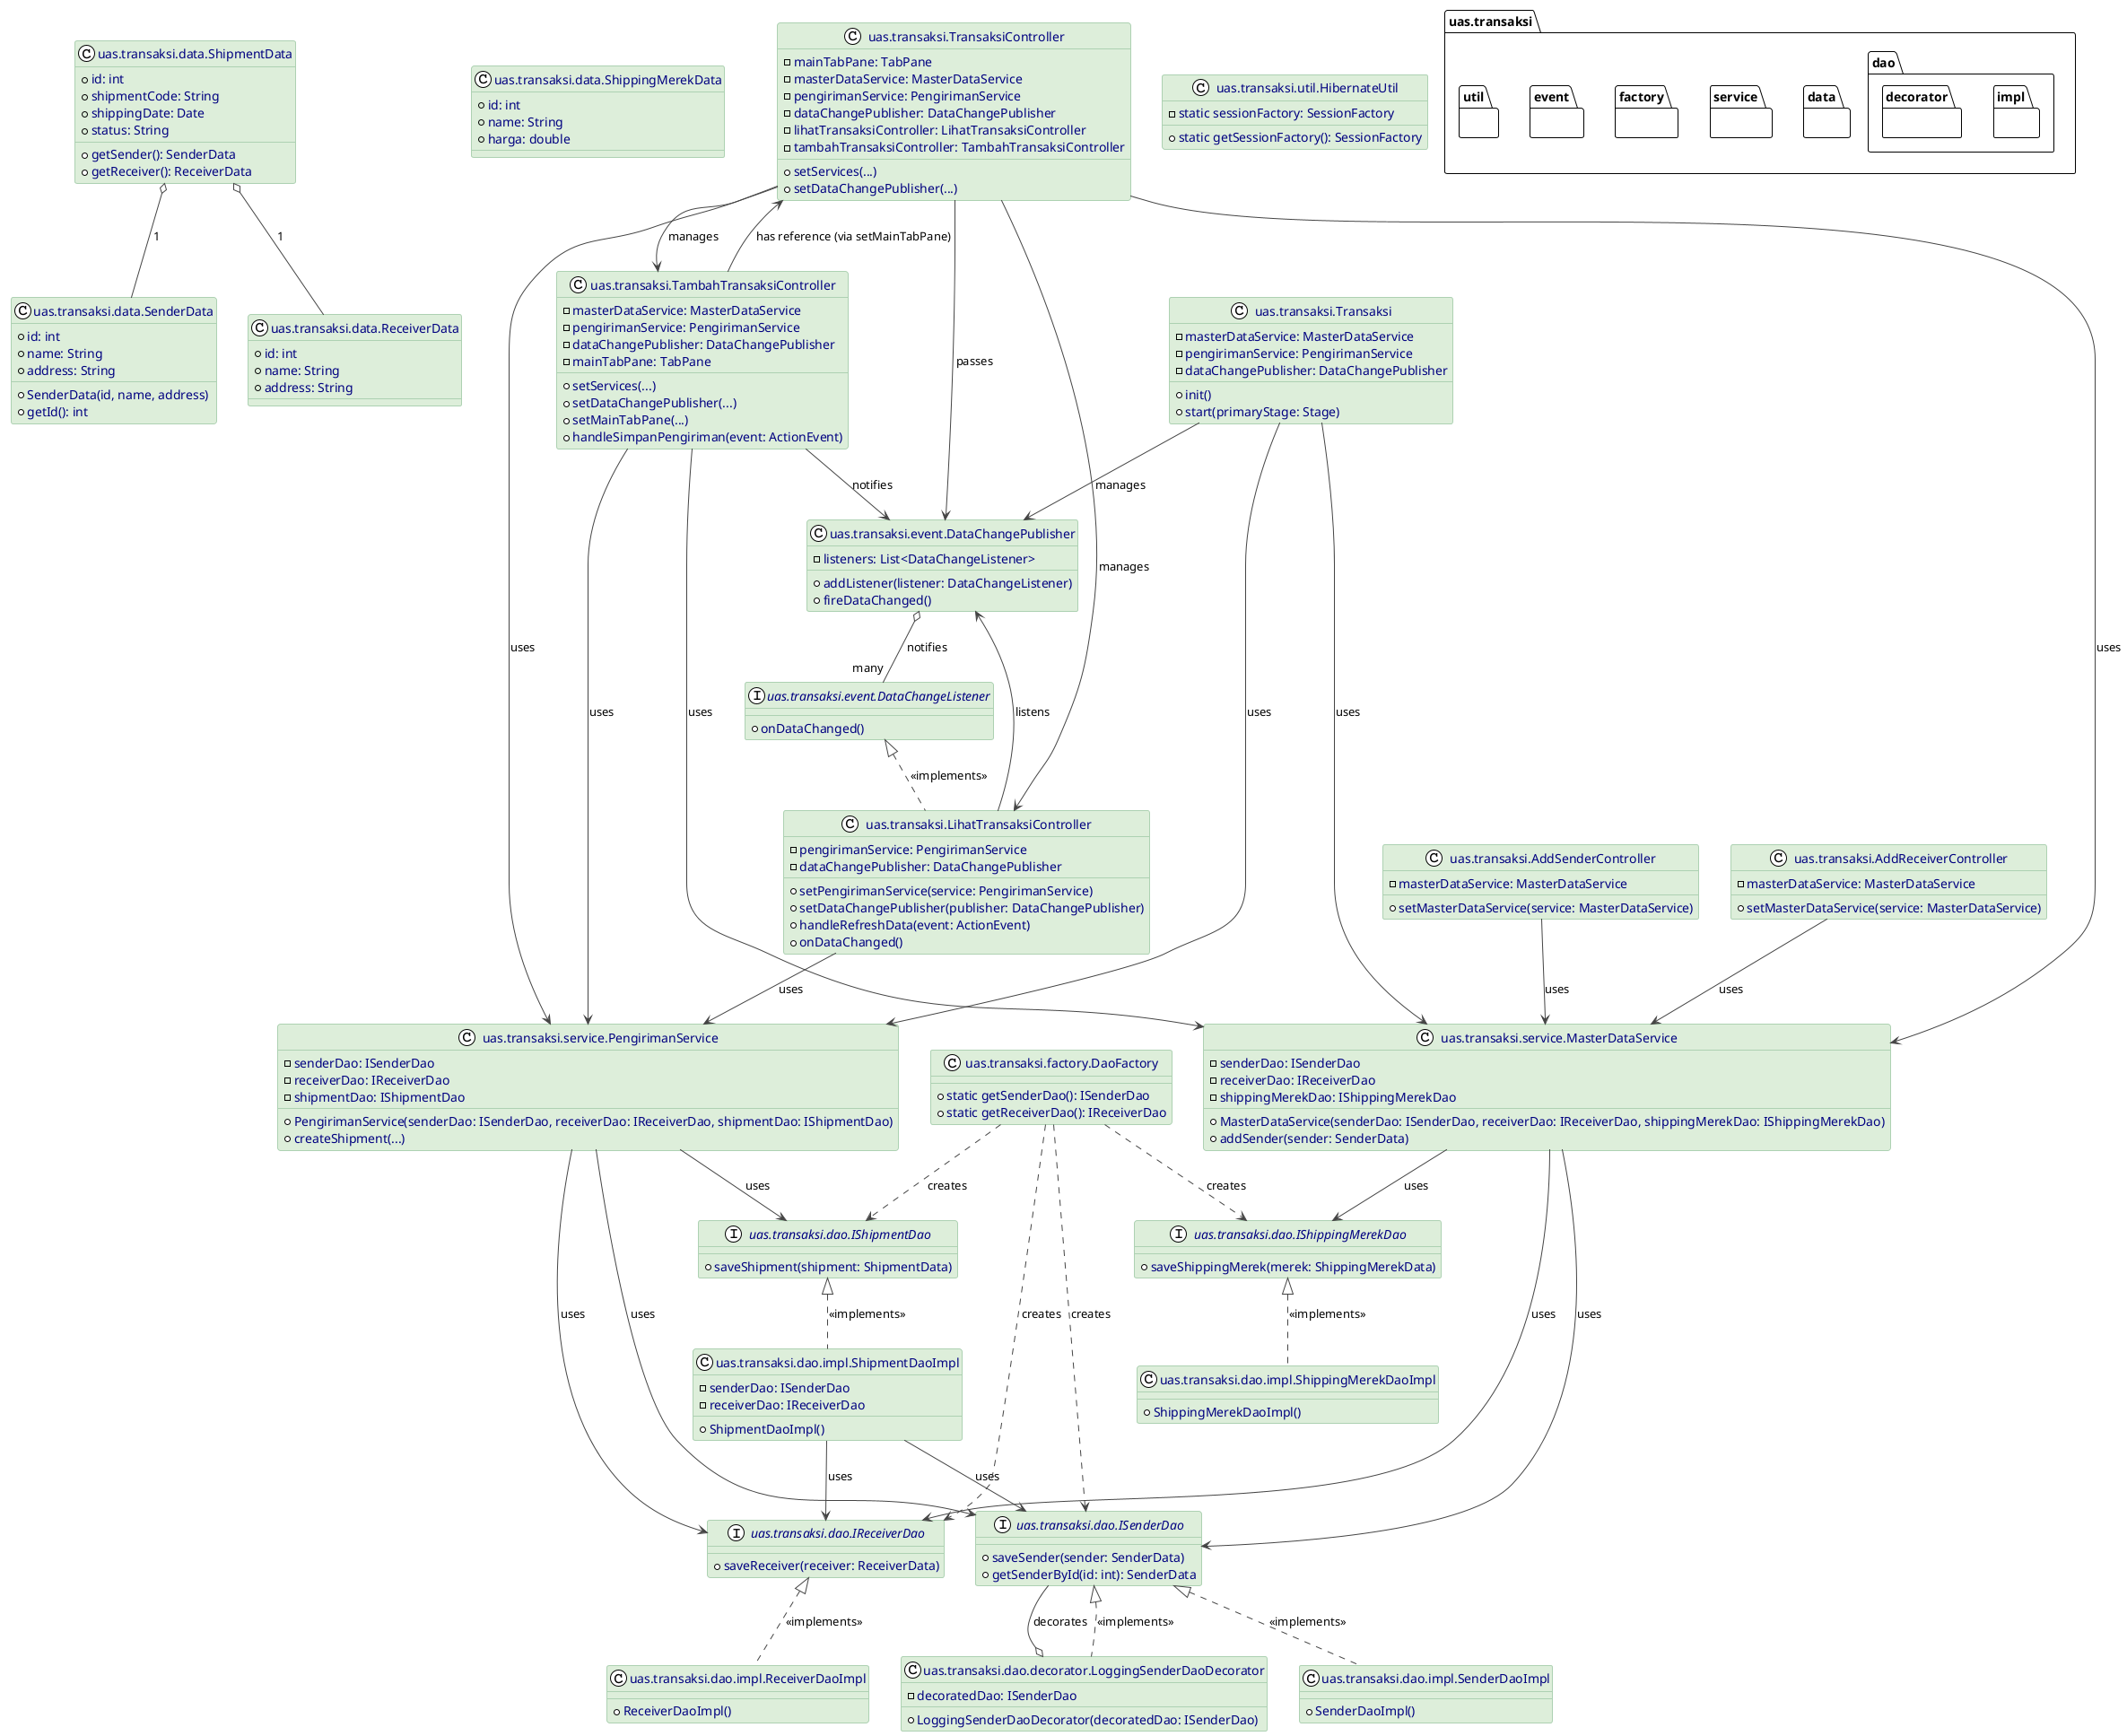 @startuml app_class_diagram
' Mengatur tema
!theme plain

' Mengatur warna untuk berbagai jenis elemen
skinparam class {
  BorderColor #ADD1B2
  BackgroundColor #DDEEDA
  FontColor #333333
}
skinparam interface {
  BorderColor #ADD1B2
  BackgroundColor #E1F0FF
  FontColor #333333
}
skinparam stereotype {
  BorderColor #BBBBBB
  BackgroundColor #EEEEEE
  FontColor #555555
}
skinparam ArrowColor #444444

' Mengatur gaya untuk agregasi dan komposisi
skinparam association {
    LinkColor #333333
    FontColor #333333
}
skinparam classAttribute {
    FontColor #000080
}
skinparam classMethod {
    FontColor #006400
}

' Deklarasi Paket
package "uas.transaksi" as app_pkg {
    package "dao" as dao_pkg {
        package "impl" as dao_impl_pkg {
        }
        package "decorator" as dao_decorator_pkg {
        }
    }
    package "data" as data_pkg {
    }
    package "service" as service_pkg {
    }
    package "factory" as factory_pkg {
    }
    package "event" as event_pkg {
    }
    package "util" as util_pkg {
    }
}

' Kelas-kelas Data (Entities)
class "uas.transaksi.data.SenderData" as SenderData {
  + id: int
  + name: String
  + address: String
  --
  + SenderData(id, name, address)
  + getId(): int
  ' ... (methods hidden for brevity)
}
class "uas.transaksi.data.ReceiverData" as ReceiverData {
  + id: int
  + name: String
  + address: String
  ' ...
}
class "uas.transaksi.data.ShippingMerekData" as ShippingMerekData {
  + id: int
  + name: String
  + harga: double
  ' ...
}
class "uas.transaksi.data.ShipmentData" as ShipmentData {
  + id: int
  + shipmentCode: String
  + shippingDate: Date
  + status: String
  --
  + getSender(): SenderData
  + getReceiver(): ReceiverData
  ' ...
}

' Interfaces DAO (ISP, OCP, DIP)
interface "uas.transaksi.dao.ISenderDao" as ISenderDao {
  + saveSender(sender: SenderData)
  + getSenderById(id: int): SenderData
  ' ...
}
interface "uas.transaksi.dao.IReceiverDao" as IReceiverDao {
  + saveReceiver(receiver: ReceiverData)
  ' ...
}
interface "uas.transaksi.dao.IShipmentDao" as IShipmentDao {
  + saveShipment(shipment: ShipmentData)
  ' ...
}
interface "uas.transaksi.dao.IShippingMerekDao" as IShippingMerekDao {
  + saveShippingMerek(merek: ShippingMerekData)
  ' ...
}

' Implementasi DAO (OCP, LSP)
class "uas.transaksi.dao.impl.SenderDaoImpl" as SenderDaoImpl {
  + SenderDaoImpl()
  ' ... implementasi metode ISenderDao
}
class "uas.transaksi.dao.impl.ReceiverDaoImpl" as ReceiverDaoImpl {
  + ReceiverDaoImpl()
  ' ...
}
class "uas.transaksi.dao.impl.ShippingMerekDaoImpl" as ShippingMerekDaoImpl {
  + ShippingMerekDaoImpl()
  ' ...
}
class "uas.transaksi.dao.impl.ShipmentDaoImpl" as ShipmentDaoImpl {
  - senderDao: ISenderDao
  - receiverDao: IReceiverDao
  + ShipmentDaoImpl()
  ' ...
}

' Decorator (Structural Pattern)
class "uas.transaksi.dao.decorator.LoggingSenderDaoDecorator" as LoggingSenderDaoDecorator {
  - decoratedDao: ISenderDao
  + LoggingSenderDaoDecorator(decoratedDao: ISenderDao)
  ' ... implementasi ISenderDao
}

' Service Layer (SRP, DIP)
class "uas.transaksi.service.MasterDataService" as MasterDataService {
  - senderDao: ISenderDao
  - receiverDao: IReceiverDao
  - shippingMerekDao: IShippingMerekDao
  + MasterDataService(senderDao: ISenderDao, receiverDao: IReceiverDao, shippingMerekDao: IShippingMerekDao)
  + addSender(sender: SenderData)
  ' ...
}
class "uas.transaksi.service.PengirimanService" as PengirimanService {
  - senderDao: ISenderDao
  - receiverDao: IReceiverDao
  - shipmentDao: IShipmentDao
  + PengirimanService(senderDao: ISenderDao, receiverDao: IReceiverDao, shipmentDao: IShipmentDao)
  + createShipment(...)
  ' ...
}

' Factory (Creational Pattern)
class "uas.transaksi.factory.DaoFactory" as DaoFactory {
  + static getSenderDao(): ISenderDao
  + static getReceiverDao(): IReceiverDao
  ' ...
}

' Observer Pattern (Behavioral Pattern)
interface "uas.transaksi.event.DataChangeListener" as DataChangeListener {
  + onDataChanged()
}
class "uas.transaksi.event.DataChangePublisher" as DataChangePublisher {
  - listeners: List<DataChangeListener>
  + addListener(listener: DataChangeListener)
  + fireDataChanged()
}

' Utility
class "uas.transaksi.util.HibernateUtil" as HibernateUtil {
  - static sessionFactory: SessionFactory
  + static getSessionFactory(): SessionFactory
  ' ...
}

' Kelas Aplikasi dan Controller
class "uas.transaksi.Transaksi" as TransaksiApp {
  - masterDataService: MasterDataService
  - pengirimanService: PengirimanService
  - dataChangePublisher: DataChangePublisher
  + init()
  + start(primaryStage: Stage)
  ' ...
}
class "uas.transaksi.TransaksiController" as TransaksiController {
  - mainTabPane: TabPane
  - masterDataService: MasterDataService
  - pengirimanService: PengirimanService
  - dataChangePublisher: DataChangePublisher
  - lihatTransaksiController: LihatTransaksiController
  - tambahTransaksiController: TambahTransaksiController
  + setServices(...)
  + setDataChangePublisher(...)
  ' ...
}
class "uas.transaksi.LihatTransaksiController" as LihatTransaksiController {
  - pengirimanService: PengirimanService
  - dataChangePublisher: DataChangePublisher
  + setPengirimanService(service: PengirimanService)
  + setDataChangePublisher(publisher: DataChangePublisher)
  + handleRefreshData(event: ActionEvent)
  + onDataChanged()
  ' ...
}
class "uas.transaksi.TambahTransaksiController" as TambahTransaksiController {
  - masterDataService: MasterDataService
  - pengirimanService: PengirimanService
  - dataChangePublisher: DataChangePublisher
  - mainTabPane: TabPane
  + setServices(...)
  + setDataChangePublisher(...)
  + setMainTabPane(...)
  + handleSimpanPengiriman(event: ActionEvent)
  ' ...
}
class "uas.transaksi.AddSenderController" as AddSenderController {
  - masterDataService: MasterDataService
  + setMasterDataService(service: MasterDataService)
  ' ...
}
class "uas.transaksi.AddReceiverController" as AddReceiverController {
  - masterDataService: MasterDataService
  + setMasterDataService(service: MasterDataService)
  ' ...
}


' ==== Hubungan / Relasi ====

' --- Data Layer ---
ShipmentData o-- SenderData : "1"
ShipmentData o-- ReceiverData : "1"

' --- DAO Layer ---
ISenderDao <|.. SenderDaoImpl : <<implements>>
IReceiverDao <|.. ReceiverDaoImpl : <<implements>>
IShipmentDao <|.. ShipmentDaoImpl : <<implements>>
IShippingMerekDao <|.. ShippingMerekDaoImpl : <<implements>>

ShipmentDaoImpl --> ISenderDao : uses
ShipmentDaoImpl --> IReceiverDao : uses

' Decorator
ISenderDao <|.. LoggingSenderDaoDecorator : <<implements>>
LoggingSenderDaoDecorator o-- ISenderDao : decorates

' Factory
DaoFactory ..> ISenderDao : creates
DaoFactory ..> IReceiverDao : creates
DaoFactory ..> IShipmentDao : creates
DaoFactory ..> IShippingMerekDao : creates

' --- Service Layer ---
MasterDataService --> ISenderDao : uses
MasterDataService --> IReceiverDao : uses
MasterDataService --> IShippingMerekDao : uses

PengirimanService --> ISenderDao : uses
PengirimanService --> IReceiverDao : uses
PengirimanService --> IShipmentDao : uses

' --- Event Layer (Observer) ---
DataChangeListener <|.. LihatTransaksiController : <<implements>>
DataChangePublisher o-- DataChangeListener : notifies "many"

' --- Application & Controller Layer ---
TransaksiApp --> MasterDataService : uses
TransaksiApp --> PengirimanService : uses
TransaksiApp --> DataChangePublisher : manages

TransaksiController --> MasterDataService : uses
TransaksiController --> PengirimanService : uses
TransaksiController --> DataChangePublisher : passes
TransaksiController --> LihatTransaksiController : manages
TransaksiController --> TambahTransaksiController : manages

LihatTransaksiController --> PengirimanService : uses
LihatTransaksiController --> DataChangePublisher : listens

TambahTransaksiController --> MasterDataService : uses
TambahTransaksiController --> PengirimanService : uses
TambahTransaksiController --> DataChangePublisher : notifies
TambahTransaksiController --> TransaksiController : has reference (via setMainTabPane)

AddSenderController --> MasterDataService : uses
AddReceiverController --> MasterDataService : uses

@enduml